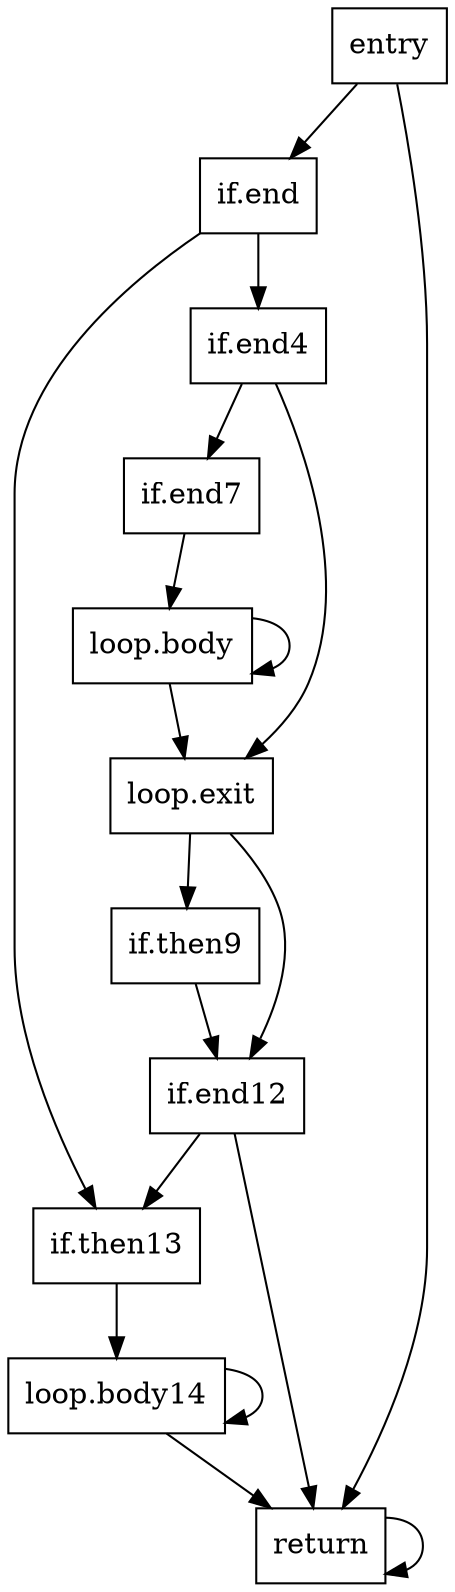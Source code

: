 digraph CFG {
    node[shape=box];
    1[label="entry"];
    5[label="if.end"];
    9[label="if.end4"];
    16[label="if.end7"];
    18[label="loop.body"];
    59[label="loop.exit"];
    66[label="if.then9"];
    83[label="if.end12"];
    89[label="if.then13"];
    92[label="return"];
    94[label="loop.body14"];

    1 -> 5[label=""];
    1 -> 92[label=""];
    5 -> 9[label=""];
    5 -> 89[label=""];
    9 -> 16[label=""];
    9 -> 59[label=""];
    16 -> 18[label=""];
    18 -> 59[label=""];
    18 -> 18[label=""];
    59 -> 66[label=""];
    59 -> 83[label=""];
    66 -> 83[label=""];
    83 -> 92[label=""];
    83 -> 89[label=""];
    89 -> 94[label=""];
    92 -> 92[label=""];
    94 -> 92[label=""];
    94 -> 94[label=""];
}